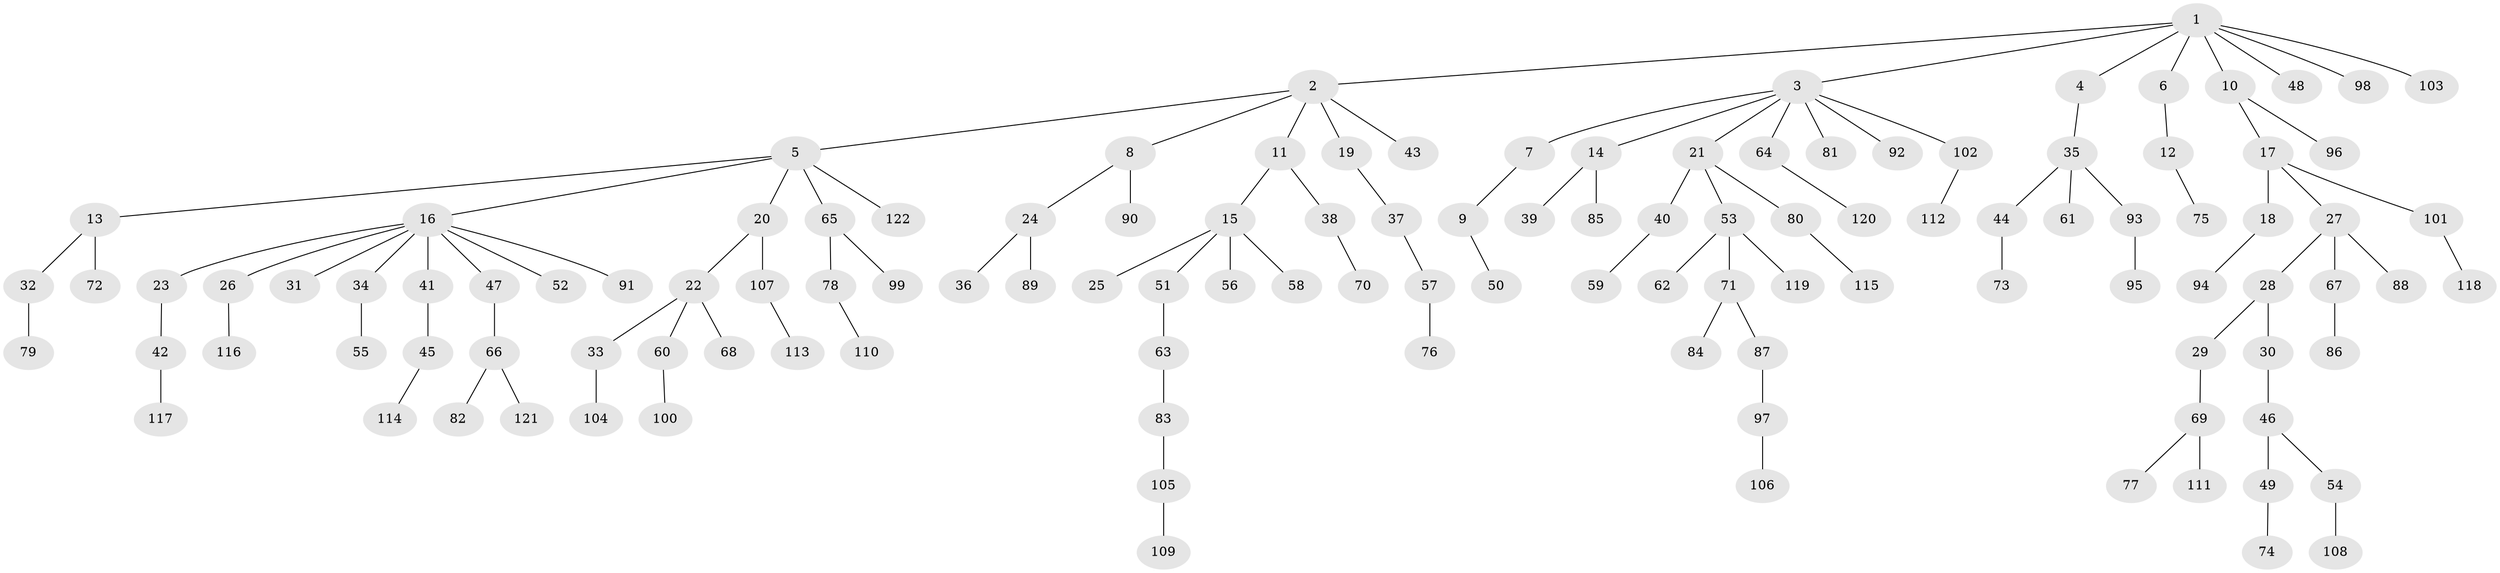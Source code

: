 // Generated by graph-tools (version 1.1) at 2025/50/03/09/25 03:50:18]
// undirected, 122 vertices, 121 edges
graph export_dot {
graph [start="1"]
  node [color=gray90,style=filled];
  1;
  2;
  3;
  4;
  5;
  6;
  7;
  8;
  9;
  10;
  11;
  12;
  13;
  14;
  15;
  16;
  17;
  18;
  19;
  20;
  21;
  22;
  23;
  24;
  25;
  26;
  27;
  28;
  29;
  30;
  31;
  32;
  33;
  34;
  35;
  36;
  37;
  38;
  39;
  40;
  41;
  42;
  43;
  44;
  45;
  46;
  47;
  48;
  49;
  50;
  51;
  52;
  53;
  54;
  55;
  56;
  57;
  58;
  59;
  60;
  61;
  62;
  63;
  64;
  65;
  66;
  67;
  68;
  69;
  70;
  71;
  72;
  73;
  74;
  75;
  76;
  77;
  78;
  79;
  80;
  81;
  82;
  83;
  84;
  85;
  86;
  87;
  88;
  89;
  90;
  91;
  92;
  93;
  94;
  95;
  96;
  97;
  98;
  99;
  100;
  101;
  102;
  103;
  104;
  105;
  106;
  107;
  108;
  109;
  110;
  111;
  112;
  113;
  114;
  115;
  116;
  117;
  118;
  119;
  120;
  121;
  122;
  1 -- 2;
  1 -- 3;
  1 -- 4;
  1 -- 6;
  1 -- 10;
  1 -- 48;
  1 -- 98;
  1 -- 103;
  2 -- 5;
  2 -- 8;
  2 -- 11;
  2 -- 19;
  2 -- 43;
  3 -- 7;
  3 -- 14;
  3 -- 21;
  3 -- 64;
  3 -- 81;
  3 -- 92;
  3 -- 102;
  4 -- 35;
  5 -- 13;
  5 -- 16;
  5 -- 20;
  5 -- 65;
  5 -- 122;
  6 -- 12;
  7 -- 9;
  8 -- 24;
  8 -- 90;
  9 -- 50;
  10 -- 17;
  10 -- 96;
  11 -- 15;
  11 -- 38;
  12 -- 75;
  13 -- 32;
  13 -- 72;
  14 -- 39;
  14 -- 85;
  15 -- 25;
  15 -- 51;
  15 -- 56;
  15 -- 58;
  16 -- 23;
  16 -- 26;
  16 -- 31;
  16 -- 34;
  16 -- 41;
  16 -- 47;
  16 -- 52;
  16 -- 91;
  17 -- 18;
  17 -- 27;
  17 -- 101;
  18 -- 94;
  19 -- 37;
  20 -- 22;
  20 -- 107;
  21 -- 40;
  21 -- 53;
  21 -- 80;
  22 -- 33;
  22 -- 60;
  22 -- 68;
  23 -- 42;
  24 -- 36;
  24 -- 89;
  26 -- 116;
  27 -- 28;
  27 -- 67;
  27 -- 88;
  28 -- 29;
  28 -- 30;
  29 -- 69;
  30 -- 46;
  32 -- 79;
  33 -- 104;
  34 -- 55;
  35 -- 44;
  35 -- 61;
  35 -- 93;
  37 -- 57;
  38 -- 70;
  40 -- 59;
  41 -- 45;
  42 -- 117;
  44 -- 73;
  45 -- 114;
  46 -- 49;
  46 -- 54;
  47 -- 66;
  49 -- 74;
  51 -- 63;
  53 -- 62;
  53 -- 71;
  53 -- 119;
  54 -- 108;
  57 -- 76;
  60 -- 100;
  63 -- 83;
  64 -- 120;
  65 -- 78;
  65 -- 99;
  66 -- 82;
  66 -- 121;
  67 -- 86;
  69 -- 77;
  69 -- 111;
  71 -- 84;
  71 -- 87;
  78 -- 110;
  80 -- 115;
  83 -- 105;
  87 -- 97;
  93 -- 95;
  97 -- 106;
  101 -- 118;
  102 -- 112;
  105 -- 109;
  107 -- 113;
}
